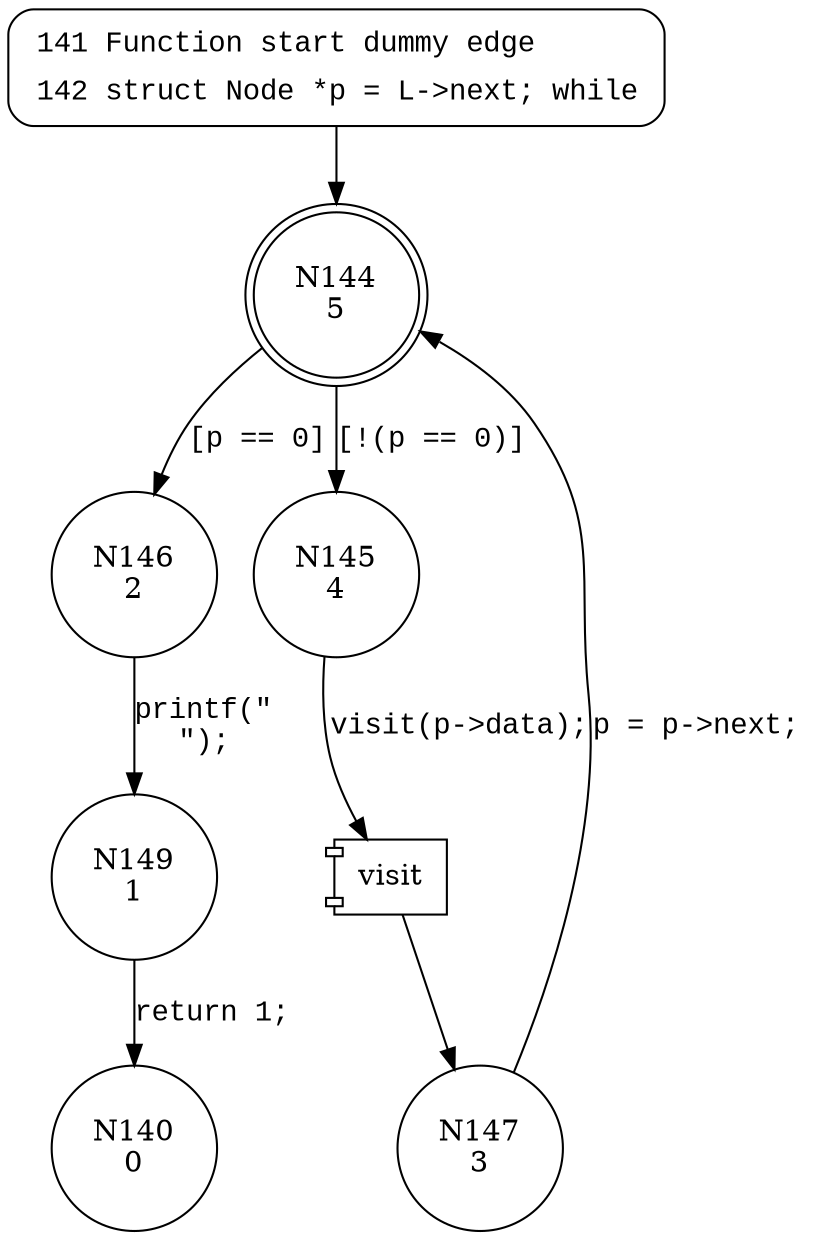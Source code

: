 digraph ListTraverse {
144 [shape="doublecircle" label="N144\n5"]
146 [shape="circle" label="N146\n2"]
145 [shape="circle" label="N145\n4"]
147 [shape="circle" label="N147\n3"]
149 [shape="circle" label="N149\n1"]
140 [shape="circle" label="N140\n0"]
141 [style="filled,bold" penwidth="1" fillcolor="white" fontname="Courier New" shape="Mrecord" label=<<table border="0" cellborder="0" cellpadding="3" bgcolor="white"><tr><td align="right">141</td><td align="left">Function start dummy edge</td></tr><tr><td align="right">142</td><td align="left">struct Node *p = L-&gt;next; while</td></tr></table>>]
141 -> 144[label=""]
144 -> 146 [label="[p == 0]" fontname="Courier New"]
144 -> 145 [label="[!(p == 0)]" fontname="Courier New"]
100001 [shape="component" label="visit"]
145 -> 100001 [label="visit(p->data);" fontname="Courier New"]
100001 -> 147 [label="" fontname="Courier New"]
146 -> 149 [label="printf(\"\n\");" fontname="Courier New"]
147 -> 144 [label="p = p->next; " fontname="Courier New"]
149 -> 140 [label="return 1;" fontname="Courier New"]
}